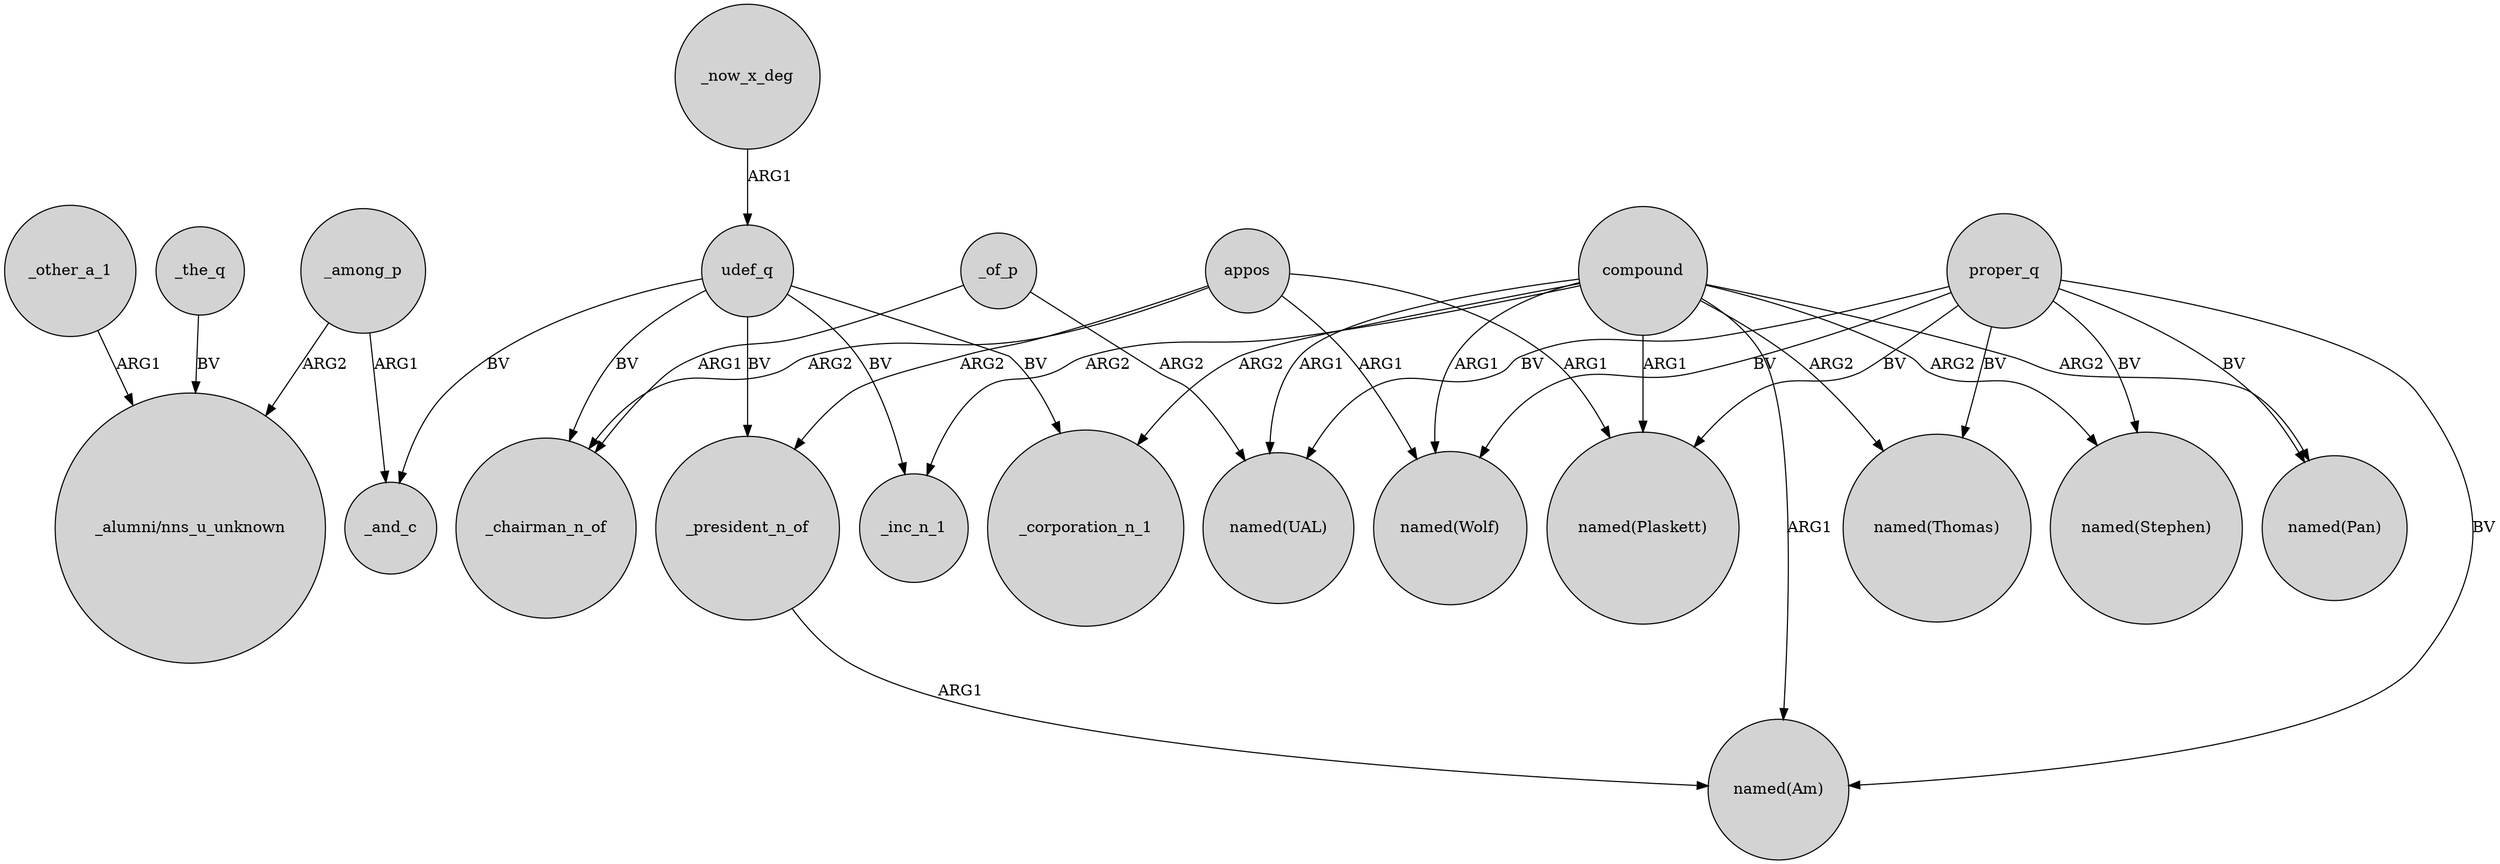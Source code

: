 digraph {
	node [shape=circle style=filled]
	_among_p -> "_alumni/nns_u_unknown" [label=ARG2]
	proper_q -> "named(Am)" [label=BV]
	udef_q -> _inc_n_1 [label=BV]
	_now_x_deg -> udef_q [label=ARG1]
	_of_p -> "named(UAL)" [label=ARG2]
	compound -> "named(Am)" [label=ARG1]
	compound -> _corporation_n_1 [label=ARG2]
	_of_p -> _chairman_n_of [label=ARG1]
	appos -> "named(Wolf)" [label=ARG1]
	compound -> "named(Pan)" [label=ARG2]
	appos -> "named(Plaskett)" [label=ARG1]
	udef_q -> _chairman_n_of [label=BV]
	compound -> "named(Wolf)" [label=ARG1]
	_among_p -> _and_c [label=ARG1]
	appos -> _president_n_of [label=ARG2]
	udef_q -> _corporation_n_1 [label=BV]
	_other_a_1 -> "_alumni/nns_u_unknown" [label=ARG1]
	appos -> _chairman_n_of [label=ARG2]
	proper_q -> "named(Thomas)" [label=BV]
	udef_q -> _president_n_of [label=BV]
	compound -> "named(Plaskett)" [label=ARG1]
	proper_q -> "named(UAL)" [label=BV]
	_president_n_of -> "named(Am)" [label=ARG1]
	proper_q -> "named(Pan)" [label=BV]
	proper_q -> "named(Wolf)" [label=BV]
	udef_q -> _and_c [label=BV]
	proper_q -> "named(Stephen)" [label=BV]
	compound -> _inc_n_1 [label=ARG2]
	compound -> "named(Thomas)" [label=ARG2]
	_the_q -> "_alumni/nns_u_unknown" [label=BV]
	compound -> "named(UAL)" [label=ARG1]
	proper_q -> "named(Plaskett)" [label=BV]
	compound -> "named(Stephen)" [label=ARG2]
}
